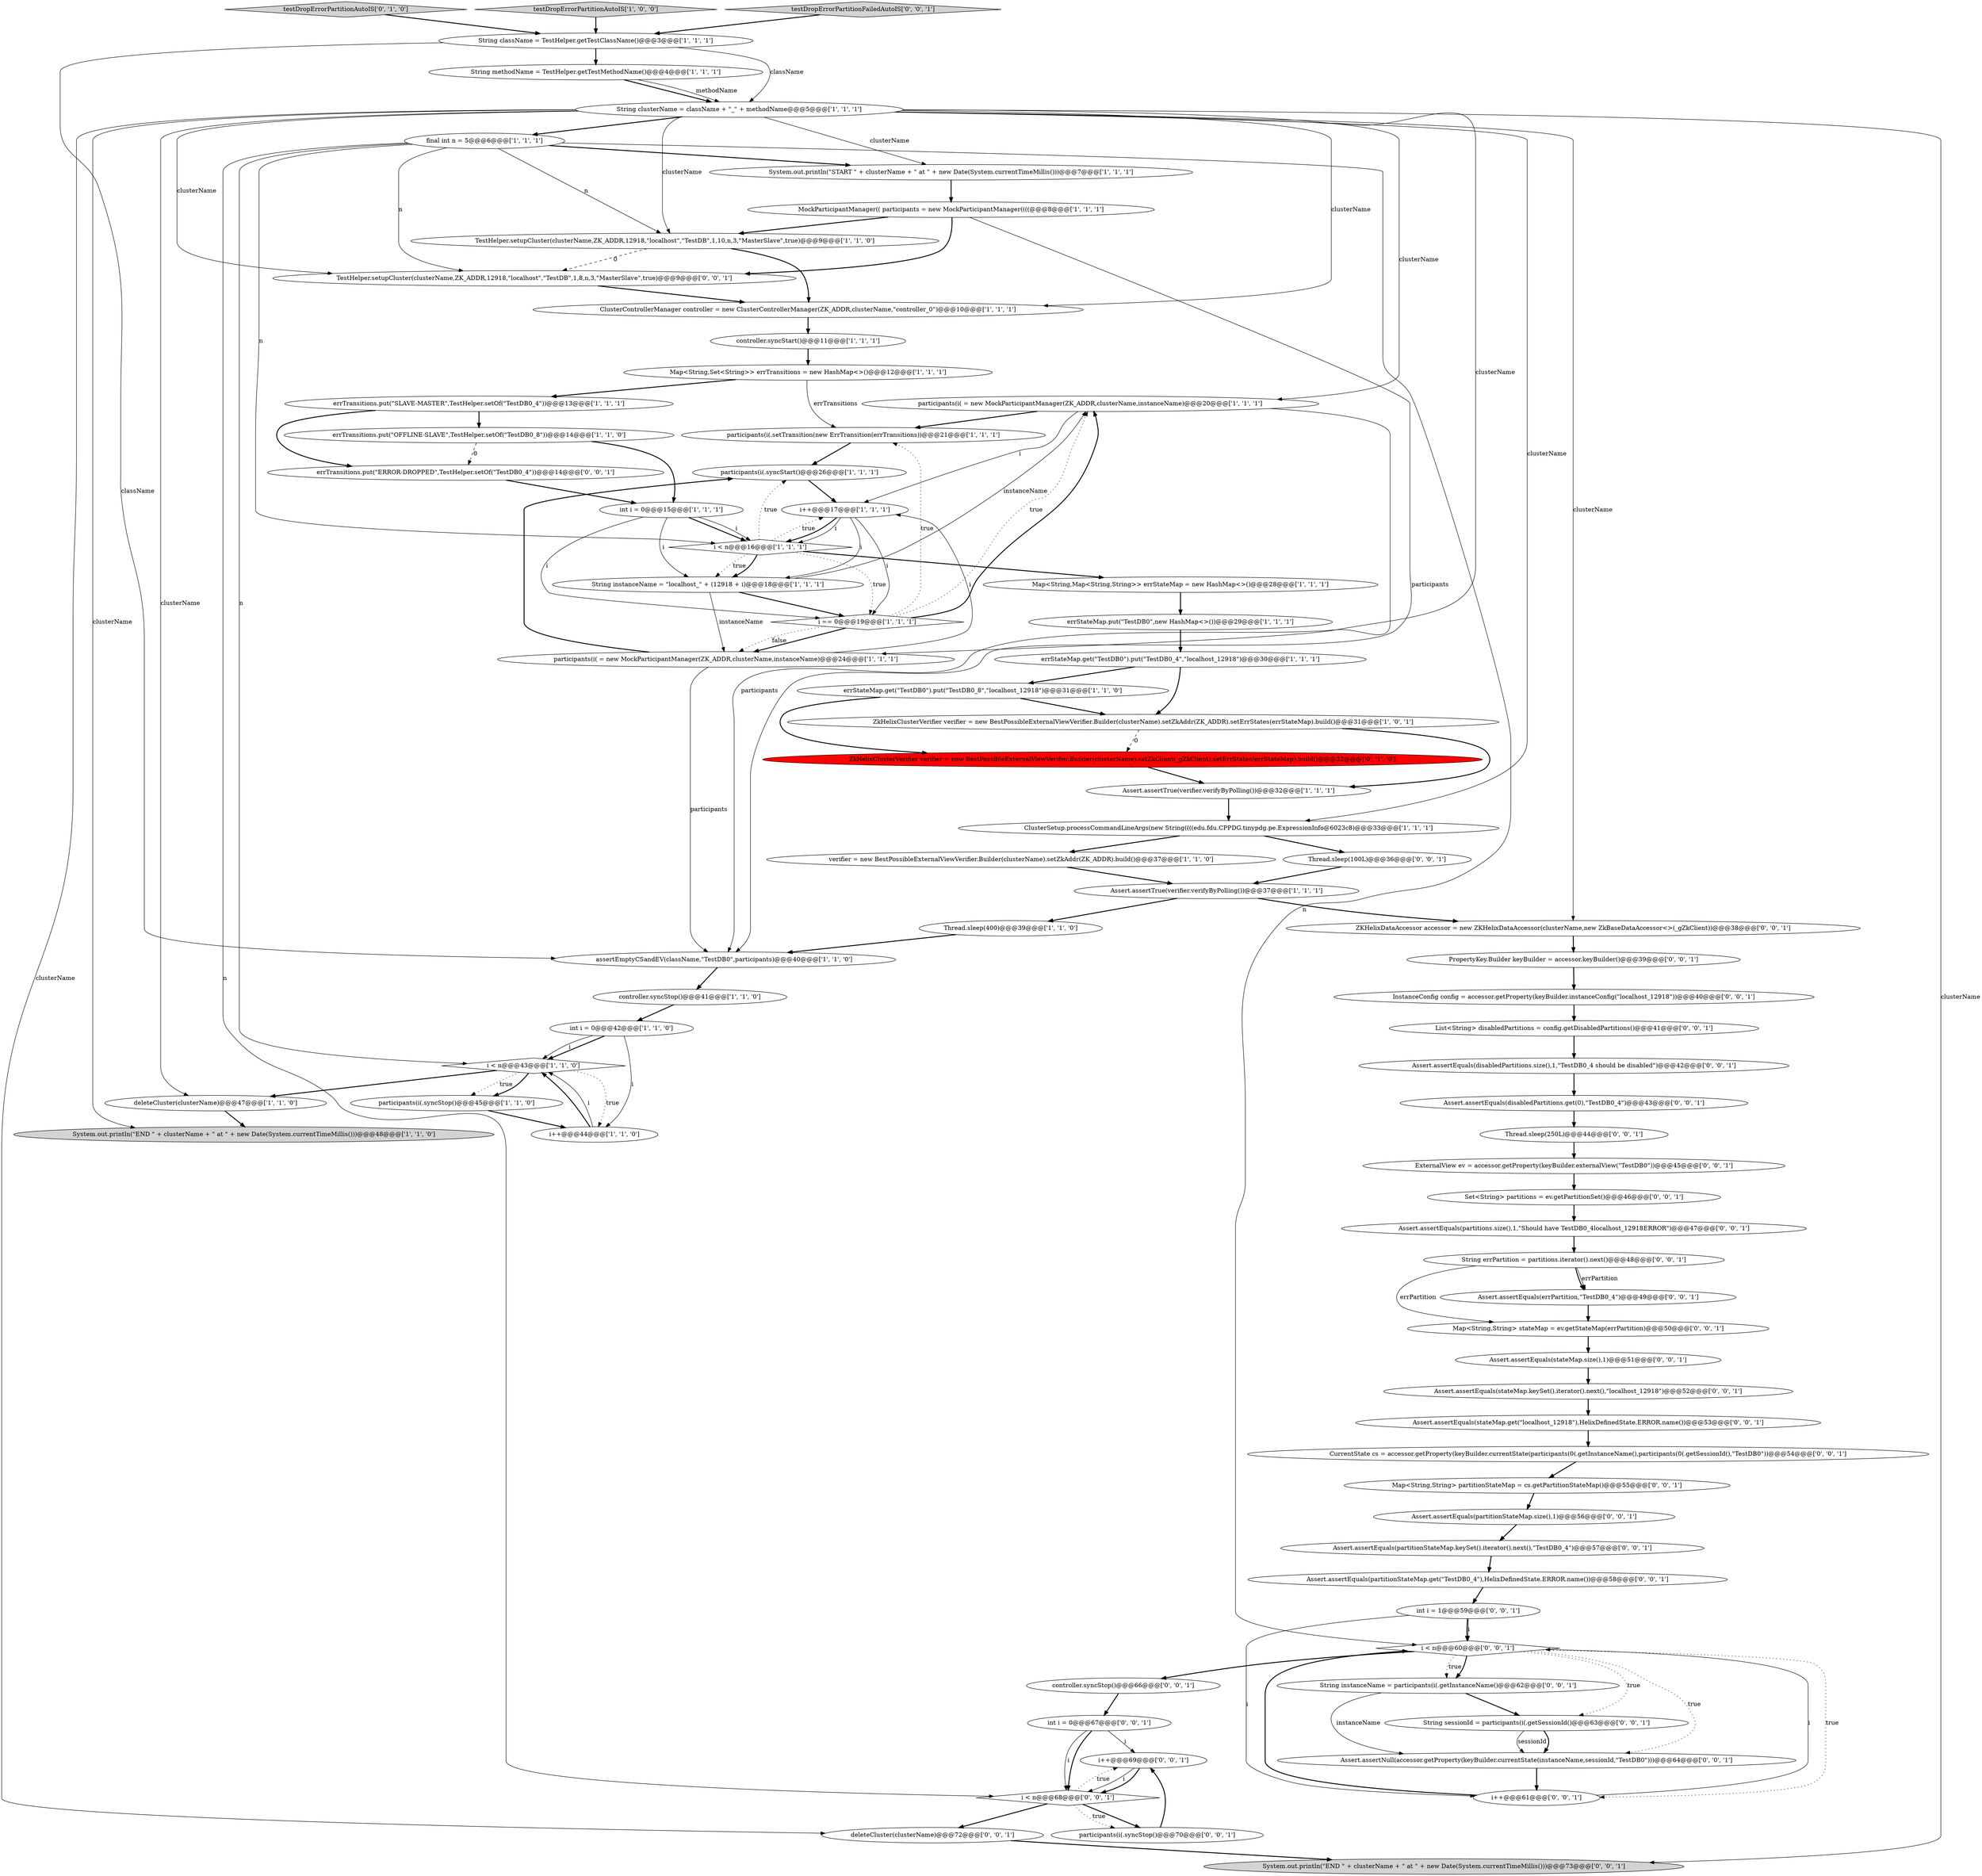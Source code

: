 digraph {
70 [style = filled, label = "Assert.assertEquals(errPartition,\"TestDB0_4\")@@@49@@@['0', '0', '1']", fillcolor = white, shape = ellipse image = "AAA0AAABBB3BBB"];
62 [style = filled, label = "Map<String,String> stateMap = ev.getStateMap(errPartition)@@@50@@@['0', '0', '1']", fillcolor = white, shape = ellipse image = "AAA0AAABBB3BBB"];
38 [style = filled, label = "participants(i( = new MockParticipantManager(ZK_ADDR,clusterName,instanceName)@@@20@@@['1', '1', '1']", fillcolor = white, shape = ellipse image = "AAA0AAABBB1BBB"];
49 [style = filled, label = "CurrentState cs = accessor.getProperty(keyBuilder.currentState(participants(0(.getInstanceName(),participants(0(.getSessionId(),\"TestDB0\"))@@@54@@@['0', '0', '1']", fillcolor = white, shape = ellipse image = "AAA0AAABBB3BBB"];
66 [style = filled, label = "Assert.assertEquals(partitionStateMap.get(\"TestDB0_4\"),HelixDefinedState.ERROR.name())@@@58@@@['0', '0', '1']", fillcolor = white, shape = ellipse image = "AAA0AAABBB3BBB"];
75 [style = filled, label = "Assert.assertEquals(partitionStateMap.keySet().iterator().next(),\"TestDB0_4\")@@@57@@@['0', '0', '1']", fillcolor = white, shape = ellipse image = "AAA0AAABBB3BBB"];
10 [style = filled, label = "String methodName = TestHelper.getTestMethodName()@@@4@@@['1', '1', '1']", fillcolor = white, shape = ellipse image = "AAA0AAABBB1BBB"];
32 [style = filled, label = "i < n@@@43@@@['1', '1', '0']", fillcolor = white, shape = diamond image = "AAA0AAABBB1BBB"];
69 [style = filled, label = "participants(i(.syncStop()@@@70@@@['0', '0', '1']", fillcolor = white, shape = ellipse image = "AAA0AAABBB3BBB"];
7 [style = filled, label = "int i = 0@@@42@@@['1', '1', '0']", fillcolor = white, shape = ellipse image = "AAA0AAABBB1BBB"];
55 [style = filled, label = "Assert.assertEquals(stateMap.keySet().iterator().next(),\"localhost_12918\")@@@52@@@['0', '0', '1']", fillcolor = white, shape = ellipse image = "AAA0AAABBB3BBB"];
2 [style = filled, label = "i++@@@44@@@['1', '1', '0']", fillcolor = white, shape = ellipse image = "AAA0AAABBB1BBB"];
11 [style = filled, label = "participants(i( = new MockParticipantManager(ZK_ADDR,clusterName,instanceName)@@@24@@@['1', '1', '1']", fillcolor = white, shape = ellipse image = "AAA0AAABBB1BBB"];
17 [style = filled, label = "participants(i(.syncStart()@@@26@@@['1', '1', '1']", fillcolor = white, shape = ellipse image = "AAA0AAABBB1BBB"];
28 [style = filled, label = "ClusterSetup.processCommandLineArgs(new String((((edu.fdu.CPPDG.tinypdg.pe.ExpressionInfo@6023c8)@@@33@@@['1', '1', '1']", fillcolor = white, shape = ellipse image = "AAA0AAABBB1BBB"];
54 [style = filled, label = "String errPartition = partitions.iterator().next()@@@48@@@['0', '0', '1']", fillcolor = white, shape = ellipse image = "AAA0AAABBB3BBB"];
65 [style = filled, label = "int i = 0@@@67@@@['0', '0', '1']", fillcolor = white, shape = ellipse image = "AAA0AAABBB3BBB"];
45 [style = filled, label = "Assert.assertEquals(disabledPartitions.size(),1,\"TestDB0_4 should be disabled\")@@@42@@@['0', '0', '1']", fillcolor = white, shape = ellipse image = "AAA0AAABBB3BBB"];
61 [style = filled, label = "TestHelper.setupCluster(clusterName,ZK_ADDR,12918,\"localhost\",\"TestDB\",1,8,n,3,\"MasterSlave\",true)@@@9@@@['0', '0', '1']", fillcolor = white, shape = ellipse image = "AAA0AAABBB3BBB"];
48 [style = filled, label = "deleteCluster(clusterName)@@@72@@@['0', '0', '1']", fillcolor = white, shape = ellipse image = "AAA0AAABBB3BBB"];
6 [style = filled, label = "String className = TestHelper.getTestClassName()@@@3@@@['1', '1', '1']", fillcolor = white, shape = ellipse image = "AAA0AAABBB1BBB"];
24 [style = filled, label = "controller.syncStop()@@@41@@@['1', '1', '0']", fillcolor = white, shape = ellipse image = "AAA0AAABBB1BBB"];
26 [style = filled, label = "verifier = new BestPossibleExternalViewVerifier.Builder(clusterName).setZkAddr(ZK_ADDR).build()@@@37@@@['1', '1', '0']", fillcolor = white, shape = ellipse image = "AAA0AAABBB1BBB"];
51 [style = filled, label = "Assert.assertNull(accessor.getProperty(keyBuilder.currentState(instanceName,sessionId,\"TestDB0\")))@@@64@@@['0', '0', '1']", fillcolor = white, shape = ellipse image = "AAA0AAABBB3BBB"];
71 [style = filled, label = "Assert.assertEquals(disabledPartitions.get(0),\"TestDB0_4\")@@@43@@@['0', '0', '1']", fillcolor = white, shape = ellipse image = "AAA0AAABBB3BBB"];
57 [style = filled, label = "String instanceName = participants(i(.getInstanceName()@@@62@@@['0', '0', '1']", fillcolor = white, shape = ellipse image = "AAA0AAABBB3BBB"];
19 [style = filled, label = "errStateMap.put(\"TestDB0\",new HashMap<>())@@@29@@@['1', '1', '1']", fillcolor = white, shape = ellipse image = "AAA0AAABBB1BBB"];
53 [style = filled, label = "i < n@@@60@@@['0', '0', '1']", fillcolor = white, shape = diamond image = "AAA0AAABBB3BBB"];
40 [style = filled, label = "testDropErrorPartitionAutoIS['0', '1', '0']", fillcolor = lightgray, shape = diamond image = "AAA0AAABBB2BBB"];
15 [style = filled, label = "ClusterControllerManager controller = new ClusterControllerManager(ZK_ADDR,clusterName,\"controller_0\")@@@10@@@['1', '1', '1']", fillcolor = white, shape = ellipse image = "AAA0AAABBB1BBB"];
20 [style = filled, label = "System.out.println(\"START \" + clusterName + \" at \" + new Date(System.currentTimeMillis()))@@@7@@@['1', '1', '1']", fillcolor = white, shape = ellipse image = "AAA0AAABBB1BBB"];
35 [style = filled, label = "participants(i(.setTransition(new ErrTransition(errTransitions))@@@21@@@['1', '1', '1']", fillcolor = white, shape = ellipse image = "AAA0AAABBB1BBB"];
58 [style = filled, label = "errTransitions.put(\"ERROR-DROPPED\",TestHelper.setOf(\"TestDB0_4\"))@@@14@@@['0', '0', '1']", fillcolor = white, shape = ellipse image = "AAA0AAABBB3BBB"];
22 [style = filled, label = "Assert.assertTrue(verifier.verifyByPolling())@@@37@@@['1', '1', '1']", fillcolor = white, shape = ellipse image = "AAA0AAABBB1BBB"];
78 [style = filled, label = "Assert.assertEquals(stateMap.get(\"localhost_12918\"),HelixDefinedState.ERROR.name())@@@53@@@['0', '0', '1']", fillcolor = white, shape = ellipse image = "AAA0AAABBB3BBB"];
64 [style = filled, label = "int i = 1@@@59@@@['0', '0', '1']", fillcolor = white, shape = ellipse image = "AAA0AAABBB3BBB"];
67 [style = filled, label = "Map<String,String> partitionStateMap = cs.getPartitionStateMap()@@@55@@@['0', '0', '1']", fillcolor = white, shape = ellipse image = "AAA0AAABBB3BBB"];
79 [style = filled, label = "Assert.assertEquals(partitionStateMap.size(),1)@@@56@@@['0', '0', '1']", fillcolor = white, shape = ellipse image = "AAA0AAABBB3BBB"];
14 [style = filled, label = "testDropErrorPartitionAutoIS['1', '0', '0']", fillcolor = lightgray, shape = diamond image = "AAA0AAABBB1BBB"];
31 [style = filled, label = "MockParticipantManager(( participants = new MockParticipantManager((((@@@8@@@['1', '1', '1']", fillcolor = white, shape = ellipse image = "AAA0AAABBB1BBB"];
43 [style = filled, label = "testDropErrorPartitionFailedAutoIS['0', '0', '1']", fillcolor = lightgray, shape = diamond image = "AAA0AAABBB3BBB"];
23 [style = filled, label = "Thread.sleep(400)@@@39@@@['1', '1', '0']", fillcolor = white, shape = ellipse image = "AAA0AAABBB1BBB"];
4 [style = filled, label = "errStateMap.get(\"TestDB0\").put(\"TestDB0_8\",\"localhost_12918\")@@@31@@@['1', '1', '0']", fillcolor = white, shape = ellipse image = "AAA0AAABBB1BBB"];
44 [style = filled, label = "List<String> disabledPartitions = config.getDisabledPartitions()@@@41@@@['0', '0', '1']", fillcolor = white, shape = ellipse image = "AAA0AAABBB3BBB"];
29 [style = filled, label = "assertEmptyCSandEV(className,\"TestDB0\",participants)@@@40@@@['1', '1', '0']", fillcolor = white, shape = ellipse image = "AAA0AAABBB1BBB"];
50 [style = filled, label = "ZKHelixDataAccessor accessor = new ZKHelixDataAccessor(clusterName,new ZkBaseDataAccessor<>(_gZkClient))@@@38@@@['0', '0', '1']", fillcolor = white, shape = ellipse image = "AAA0AAABBB3BBB"];
46 [style = filled, label = "i++@@@61@@@['0', '0', '1']", fillcolor = white, shape = ellipse image = "AAA0AAABBB3BBB"];
21 [style = filled, label = "i++@@@17@@@['1', '1', '1']", fillcolor = white, shape = ellipse image = "AAA0AAABBB1BBB"];
13 [style = filled, label = "String clusterName = className + \"_\" + methodName@@@5@@@['1', '1', '1']", fillcolor = white, shape = ellipse image = "AAA0AAABBB1BBB"];
36 [style = filled, label = "System.out.println(\"END \" + clusterName + \" at \" + new Date(System.currentTimeMillis()))@@@48@@@['1', '1', '0']", fillcolor = lightgray, shape = ellipse image = "AAA0AAABBB1BBB"];
56 [style = filled, label = "ExternalView ev = accessor.getProperty(keyBuilder.externalView(\"TestDB0\"))@@@45@@@['0', '0', '1']", fillcolor = white, shape = ellipse image = "AAA0AAABBB3BBB"];
72 [style = filled, label = "controller.syncStop()@@@66@@@['0', '0', '1']", fillcolor = white, shape = ellipse image = "AAA0AAABBB3BBB"];
1 [style = filled, label = "int i = 0@@@15@@@['1', '1', '1']", fillcolor = white, shape = ellipse image = "AAA0AAABBB1BBB"];
73 [style = filled, label = "Thread.sleep(100L)@@@36@@@['0', '0', '1']", fillcolor = white, shape = ellipse image = "AAA0AAABBB3BBB"];
39 [style = filled, label = "ZkHelixClusterVerifier verifier = new BestPossibleExternalViewVerifier.Builder(clusterName).setZkAddr(ZK_ADDR).setErrStates(errStateMap).build()@@@31@@@['1', '0', '1']", fillcolor = white, shape = ellipse image = "AAA0AAABBB1BBB"];
76 [style = filled, label = "Assert.assertEquals(partitions.size(),1,\"Should have TestDB0_4localhost_12918ERROR\")@@@47@@@['0', '0', '1']", fillcolor = white, shape = ellipse image = "AAA0AAABBB3BBB"];
12 [style = filled, label = "i == 0@@@19@@@['1', '1', '1']", fillcolor = white, shape = diamond image = "AAA0AAABBB1BBB"];
9 [style = filled, label = "deleteCluster(clusterName)@@@47@@@['1', '1', '0']", fillcolor = white, shape = ellipse image = "AAA0AAABBB1BBB"];
33 [style = filled, label = "errTransitions.put(\"SLAVE-MASTER\",TestHelper.setOf(\"TestDB0_4\"))@@@13@@@['1', '1', '1']", fillcolor = white, shape = ellipse image = "AAA0AAABBB1BBB"];
37 [style = filled, label = "String instanceName = \"localhost_\" + (12918 + i)@@@18@@@['1', '1', '1']", fillcolor = white, shape = ellipse image = "AAA0AAABBB1BBB"];
5 [style = filled, label = "Map<String,Set<String>> errTransitions = new HashMap<>()@@@12@@@['1', '1', '1']", fillcolor = white, shape = ellipse image = "AAA0AAABBB1BBB"];
68 [style = filled, label = "InstanceConfig config = accessor.getProperty(keyBuilder.instanceConfig(\"localhost_12918\"))@@@40@@@['0', '0', '1']", fillcolor = white, shape = ellipse image = "AAA0AAABBB3BBB"];
63 [style = filled, label = "i++@@@69@@@['0', '0', '1']", fillcolor = white, shape = ellipse image = "AAA0AAABBB3BBB"];
27 [style = filled, label = "i < n@@@16@@@['1', '1', '1']", fillcolor = white, shape = diamond image = "AAA0AAABBB1BBB"];
0 [style = filled, label = "TestHelper.setupCluster(clusterName,ZK_ADDR,12918,\"localhost\",\"TestDB\",1,10,n,3,\"MasterSlave\",true)@@@9@@@['1', '1', '0']", fillcolor = white, shape = ellipse image = "AAA0AAABBB1BBB"];
16 [style = filled, label = "final int n = 5@@@6@@@['1', '1', '1']", fillcolor = white, shape = ellipse image = "AAA0AAABBB1BBB"];
34 [style = filled, label = "controller.syncStart()@@@11@@@['1', '1', '1']", fillcolor = white, shape = ellipse image = "AAA0AAABBB1BBB"];
18 [style = filled, label = "Map<String,Map<String,String>> errStateMap = new HashMap<>()@@@28@@@['1', '1', '1']", fillcolor = white, shape = ellipse image = "AAA0AAABBB1BBB"];
41 [style = filled, label = "ZkHelixClusterVerifier verifier = new BestPossibleExternalViewVerifier.Builder(clusterName).setZkClient(_gZkClient).setErrStates(errStateMap).build()@@@32@@@['0', '1', '0']", fillcolor = red, shape = ellipse image = "AAA1AAABBB2BBB"];
42 [style = filled, label = "Thread.sleep(250L)@@@44@@@['0', '0', '1']", fillcolor = white, shape = ellipse image = "AAA0AAABBB3BBB"];
47 [style = filled, label = "i < n@@@68@@@['0', '0', '1']", fillcolor = white, shape = diamond image = "AAA0AAABBB3BBB"];
59 [style = filled, label = "System.out.println(\"END \" + clusterName + \" at \" + new Date(System.currentTimeMillis()))@@@73@@@['0', '0', '1']", fillcolor = lightgray, shape = ellipse image = "AAA0AAABBB3BBB"];
74 [style = filled, label = "PropertyKey.Builder keyBuilder = accessor.keyBuilder()@@@39@@@['0', '0', '1']", fillcolor = white, shape = ellipse image = "AAA0AAABBB3BBB"];
25 [style = filled, label = "errTransitions.put(\"OFFLINE-SLAVE\",TestHelper.setOf(\"TestDB0_8\"))@@@14@@@['1', '1', '0']", fillcolor = white, shape = ellipse image = "AAA0AAABBB1BBB"];
77 [style = filled, label = "Assert.assertEquals(stateMap.size(),1)@@@51@@@['0', '0', '1']", fillcolor = white, shape = ellipse image = "AAA0AAABBB3BBB"];
30 [style = filled, label = "errStateMap.get(\"TestDB0\").put(\"TestDB0_4\",\"localhost_12918\")@@@30@@@['1', '1', '1']", fillcolor = white, shape = ellipse image = "AAA0AAABBB1BBB"];
52 [style = filled, label = "String sessionId = participants(i(.getSessionId()@@@63@@@['0', '0', '1']", fillcolor = white, shape = ellipse image = "AAA0AAABBB3BBB"];
8 [style = filled, label = "Assert.assertTrue(verifier.verifyByPolling())@@@32@@@['1', '1', '1']", fillcolor = white, shape = ellipse image = "AAA0AAABBB1BBB"];
3 [style = filled, label = "participants(i(.syncStop()@@@45@@@['1', '1', '0']", fillcolor = white, shape = ellipse image = "AAA0AAABBB1BBB"];
60 [style = filled, label = "Set<String> partitions = ev.getPartitionSet()@@@46@@@['0', '0', '1']", fillcolor = white, shape = ellipse image = "AAA0AAABBB3BBB"];
13->20 [style = solid, label="clusterName"];
1->37 [style = solid, label="i"];
7->32 [style = bold, label=""];
53->46 [style = dotted, label="true"];
25->1 [style = bold, label=""];
65->47 [style = bold, label=""];
40->6 [style = bold, label=""];
11->29 [style = solid, label="participants"];
16->47 [style = solid, label="n"];
41->8 [style = bold, label=""];
13->38 [style = solid, label="clusterName"];
31->61 [style = bold, label=""];
1->27 [style = bold, label=""];
31->29 [style = solid, label="participants"];
53->52 [style = dotted, label="true"];
47->69 [style = bold, label=""];
64->53 [style = bold, label=""];
53->57 [style = dotted, label="true"];
0->61 [style = dashed, label="0"];
6->13 [style = solid, label="className"];
0->15 [style = bold, label=""];
26->22 [style = bold, label=""];
12->35 [style = dotted, label="true"];
23->29 [style = bold, label=""];
64->46 [style = solid, label="i"];
12->38 [style = bold, label=""];
62->77 [style = bold, label=""];
13->0 [style = solid, label="clusterName"];
54->70 [style = solid, label="errPartition"];
33->25 [style = bold, label=""];
16->0 [style = solid, label="n"];
66->64 [style = bold, label=""];
16->32 [style = solid, label="n"];
32->3 [style = dotted, label="true"];
57->51 [style = solid, label="instanceName"];
49->67 [style = bold, label=""];
63->47 [style = solid, label="i"];
2->32 [style = bold, label=""];
32->3 [style = bold, label=""];
17->21 [style = bold, label=""];
8->28 [style = bold, label=""];
65->63 [style = solid, label="i"];
15->34 [style = bold, label=""];
5->33 [style = bold, label=""];
47->48 [style = bold, label=""];
53->51 [style = dotted, label="true"];
28->73 [style = bold, label=""];
32->2 [style = dotted, label="true"];
12->11 [style = bold, label=""];
39->8 [style = bold, label=""];
18->19 [style = bold, label=""];
22->50 [style = bold, label=""];
20->31 [style = bold, label=""];
27->21 [style = dotted, label="true"];
22->23 [style = bold, label=""];
13->16 [style = bold, label=""];
76->54 [style = bold, label=""];
45->71 [style = bold, label=""];
75->66 [style = bold, label=""];
3->2 [style = bold, label=""];
42->56 [style = bold, label=""];
1->12 [style = solid, label="i"];
35->17 [style = bold, label=""];
71->42 [style = bold, label=""];
11->17 [style = bold, label=""];
13->48 [style = solid, label="clusterName"];
52->51 [style = bold, label=""];
38->35 [style = bold, label=""];
24->7 [style = bold, label=""];
16->20 [style = bold, label=""];
44->45 [style = bold, label=""];
54->70 [style = bold, label=""];
33->58 [style = bold, label=""];
14->6 [style = bold, label=""];
11->21 [style = solid, label="i"];
27->18 [style = bold, label=""];
63->47 [style = bold, label=""];
21->27 [style = bold, label=""];
7->2 [style = solid, label="i"];
21->37 [style = solid, label="i"];
31->0 [style = bold, label=""];
4->39 [style = bold, label=""];
68->44 [style = bold, label=""];
56->60 [style = bold, label=""];
39->41 [style = dashed, label="0"];
13->59 [style = solid, label="clusterName"];
28->26 [style = bold, label=""];
13->36 [style = solid, label="clusterName"];
13->50 [style = solid, label="clusterName"];
27->37 [style = dotted, label="true"];
4->41 [style = bold, label=""];
37->12 [style = bold, label=""];
21->12 [style = solid, label="i"];
32->9 [style = bold, label=""];
58->1 [style = bold, label=""];
16->27 [style = solid, label="n"];
27->37 [style = bold, label=""];
21->27 [style = solid, label="i"];
6->29 [style = solid, label="className"];
13->61 [style = solid, label="clusterName"];
72->65 [style = bold, label=""];
10->13 [style = bold, label=""];
5->35 [style = solid, label="errTransitions"];
6->10 [style = bold, label=""];
53->72 [style = bold, label=""];
74->68 [style = bold, label=""];
79->75 [style = bold, label=""];
77->55 [style = bold, label=""];
2->32 [style = solid, label="i"];
27->17 [style = dotted, label="true"];
67->79 [style = bold, label=""];
64->53 [style = solid, label="i"];
9->36 [style = bold, label=""];
37->11 [style = solid, label="instanceName"];
55->78 [style = bold, label=""];
48->59 [style = bold, label=""];
47->69 [style = dotted, label="true"];
25->58 [style = dashed, label="0"];
12->11 [style = dotted, label="false"];
50->74 [style = bold, label=""];
1->27 [style = solid, label="i"];
7->32 [style = solid, label="i"];
37->38 [style = solid, label="instanceName"];
46->53 [style = solid, label="i"];
16->53 [style = solid, label="n"];
34->5 [style = bold, label=""];
53->57 [style = bold, label=""];
60->76 [style = bold, label=""];
10->13 [style = solid, label="methodName"];
46->53 [style = bold, label=""];
70->62 [style = bold, label=""];
52->51 [style = solid, label="sessionId"];
12->38 [style = dotted, label="true"];
38->29 [style = solid, label="participants"];
27->12 [style = dotted, label="true"];
73->22 [style = bold, label=""];
51->46 [style = bold, label=""];
43->6 [style = bold, label=""];
38->21 [style = solid, label="i"];
13->11 [style = solid, label="clusterName"];
57->52 [style = bold, label=""];
30->4 [style = bold, label=""];
61->15 [style = bold, label=""];
65->47 [style = solid, label="i"];
54->62 [style = solid, label="errPartition"];
47->63 [style = dotted, label="true"];
13->28 [style = solid, label="clusterName"];
30->39 [style = bold, label=""];
29->24 [style = bold, label=""];
13->9 [style = solid, label="clusterName"];
78->49 [style = bold, label=""];
16->61 [style = solid, label="n"];
69->63 [style = bold, label=""];
13->15 [style = solid, label="clusterName"];
19->30 [style = bold, label=""];
}
